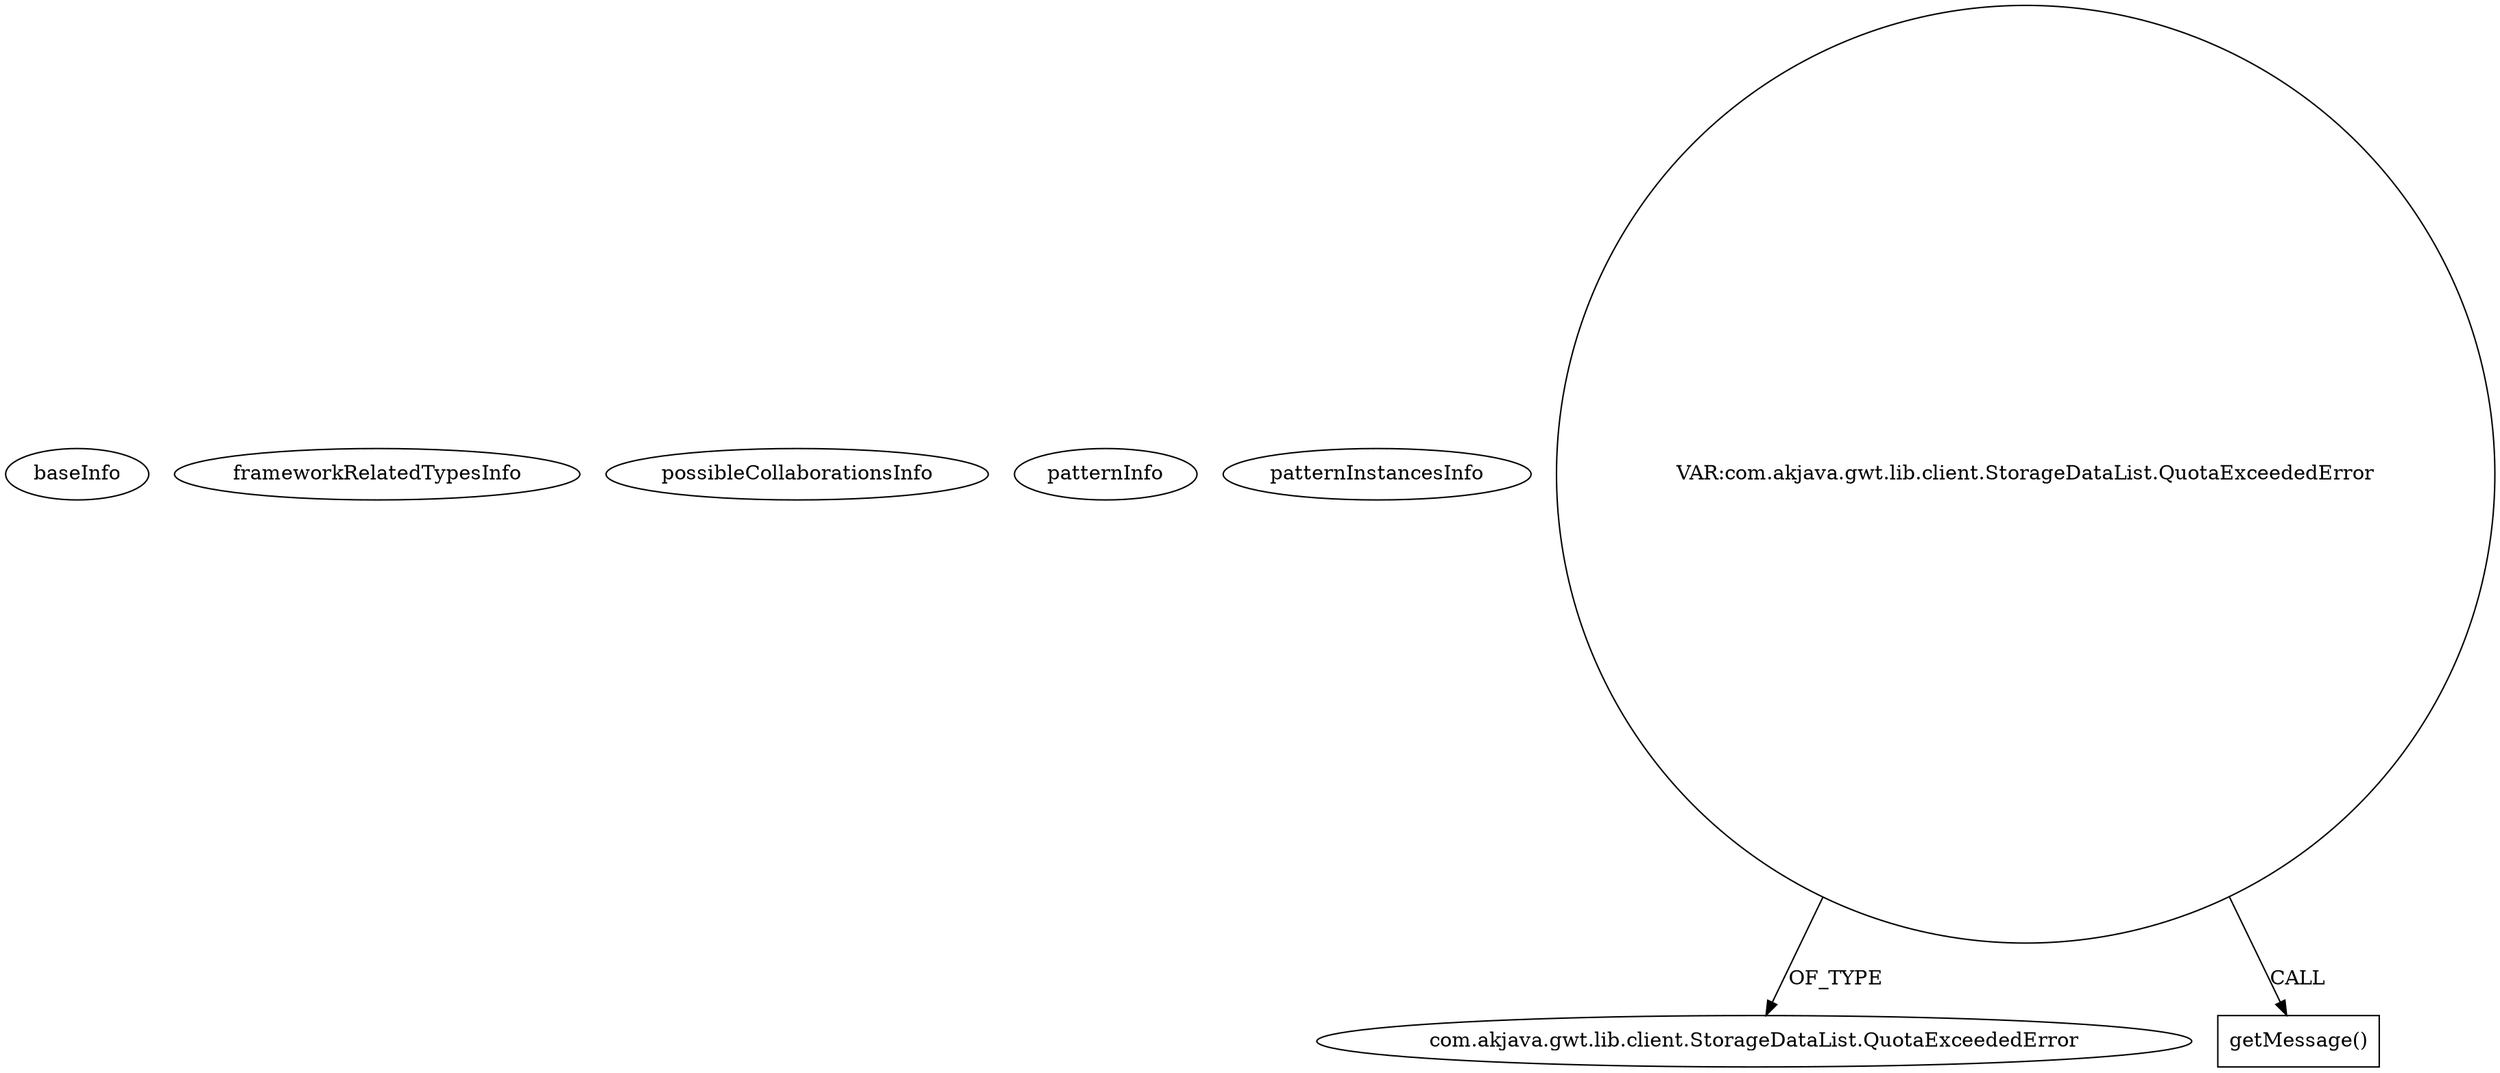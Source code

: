 digraph {
baseInfo[graphId=2125,category="pattern",isAnonymous=false,possibleRelation=false]
frameworkRelatedTypesInfo[]
possibleCollaborationsInfo[]
patternInfo[frequency=2.0,patternRootClient=null]
patternInstancesInfo[0="akjava-GWT-Hangouts~/akjava-GWT-Hangouts/GWT-Hangouts-master/apps/easyoverlay/src/com/akjava/gwt/hangout/easyoverlay/client/EasyOverlay.java~EasyOverlay~492",1="akjava-GWT-Hangouts~/akjava-GWT-Hangouts/GWT-Hangouts-master/apps/easyoverlay/src/com/akjava/gwt/hangout/easyoverlay/client/EasyOverlay.java~void onApiReady()~508"]
386[label="com.akjava.gwt.lib.client.StorageDataList.QuotaExceededError",vertexType="FRAMEWORK_CLASS_TYPE",isFrameworkType=false]
384[label="VAR:com.akjava.gwt.lib.client.StorageDataList.QuotaExceededError",vertexType="VARIABLE_EXPRESION",isFrameworkType=false,shape=circle]
385[label="getMessage()",vertexType="INSIDE_CALL",isFrameworkType=false,shape=box]
384->386[label="OF_TYPE"]
384->385[label="CALL"]
}
